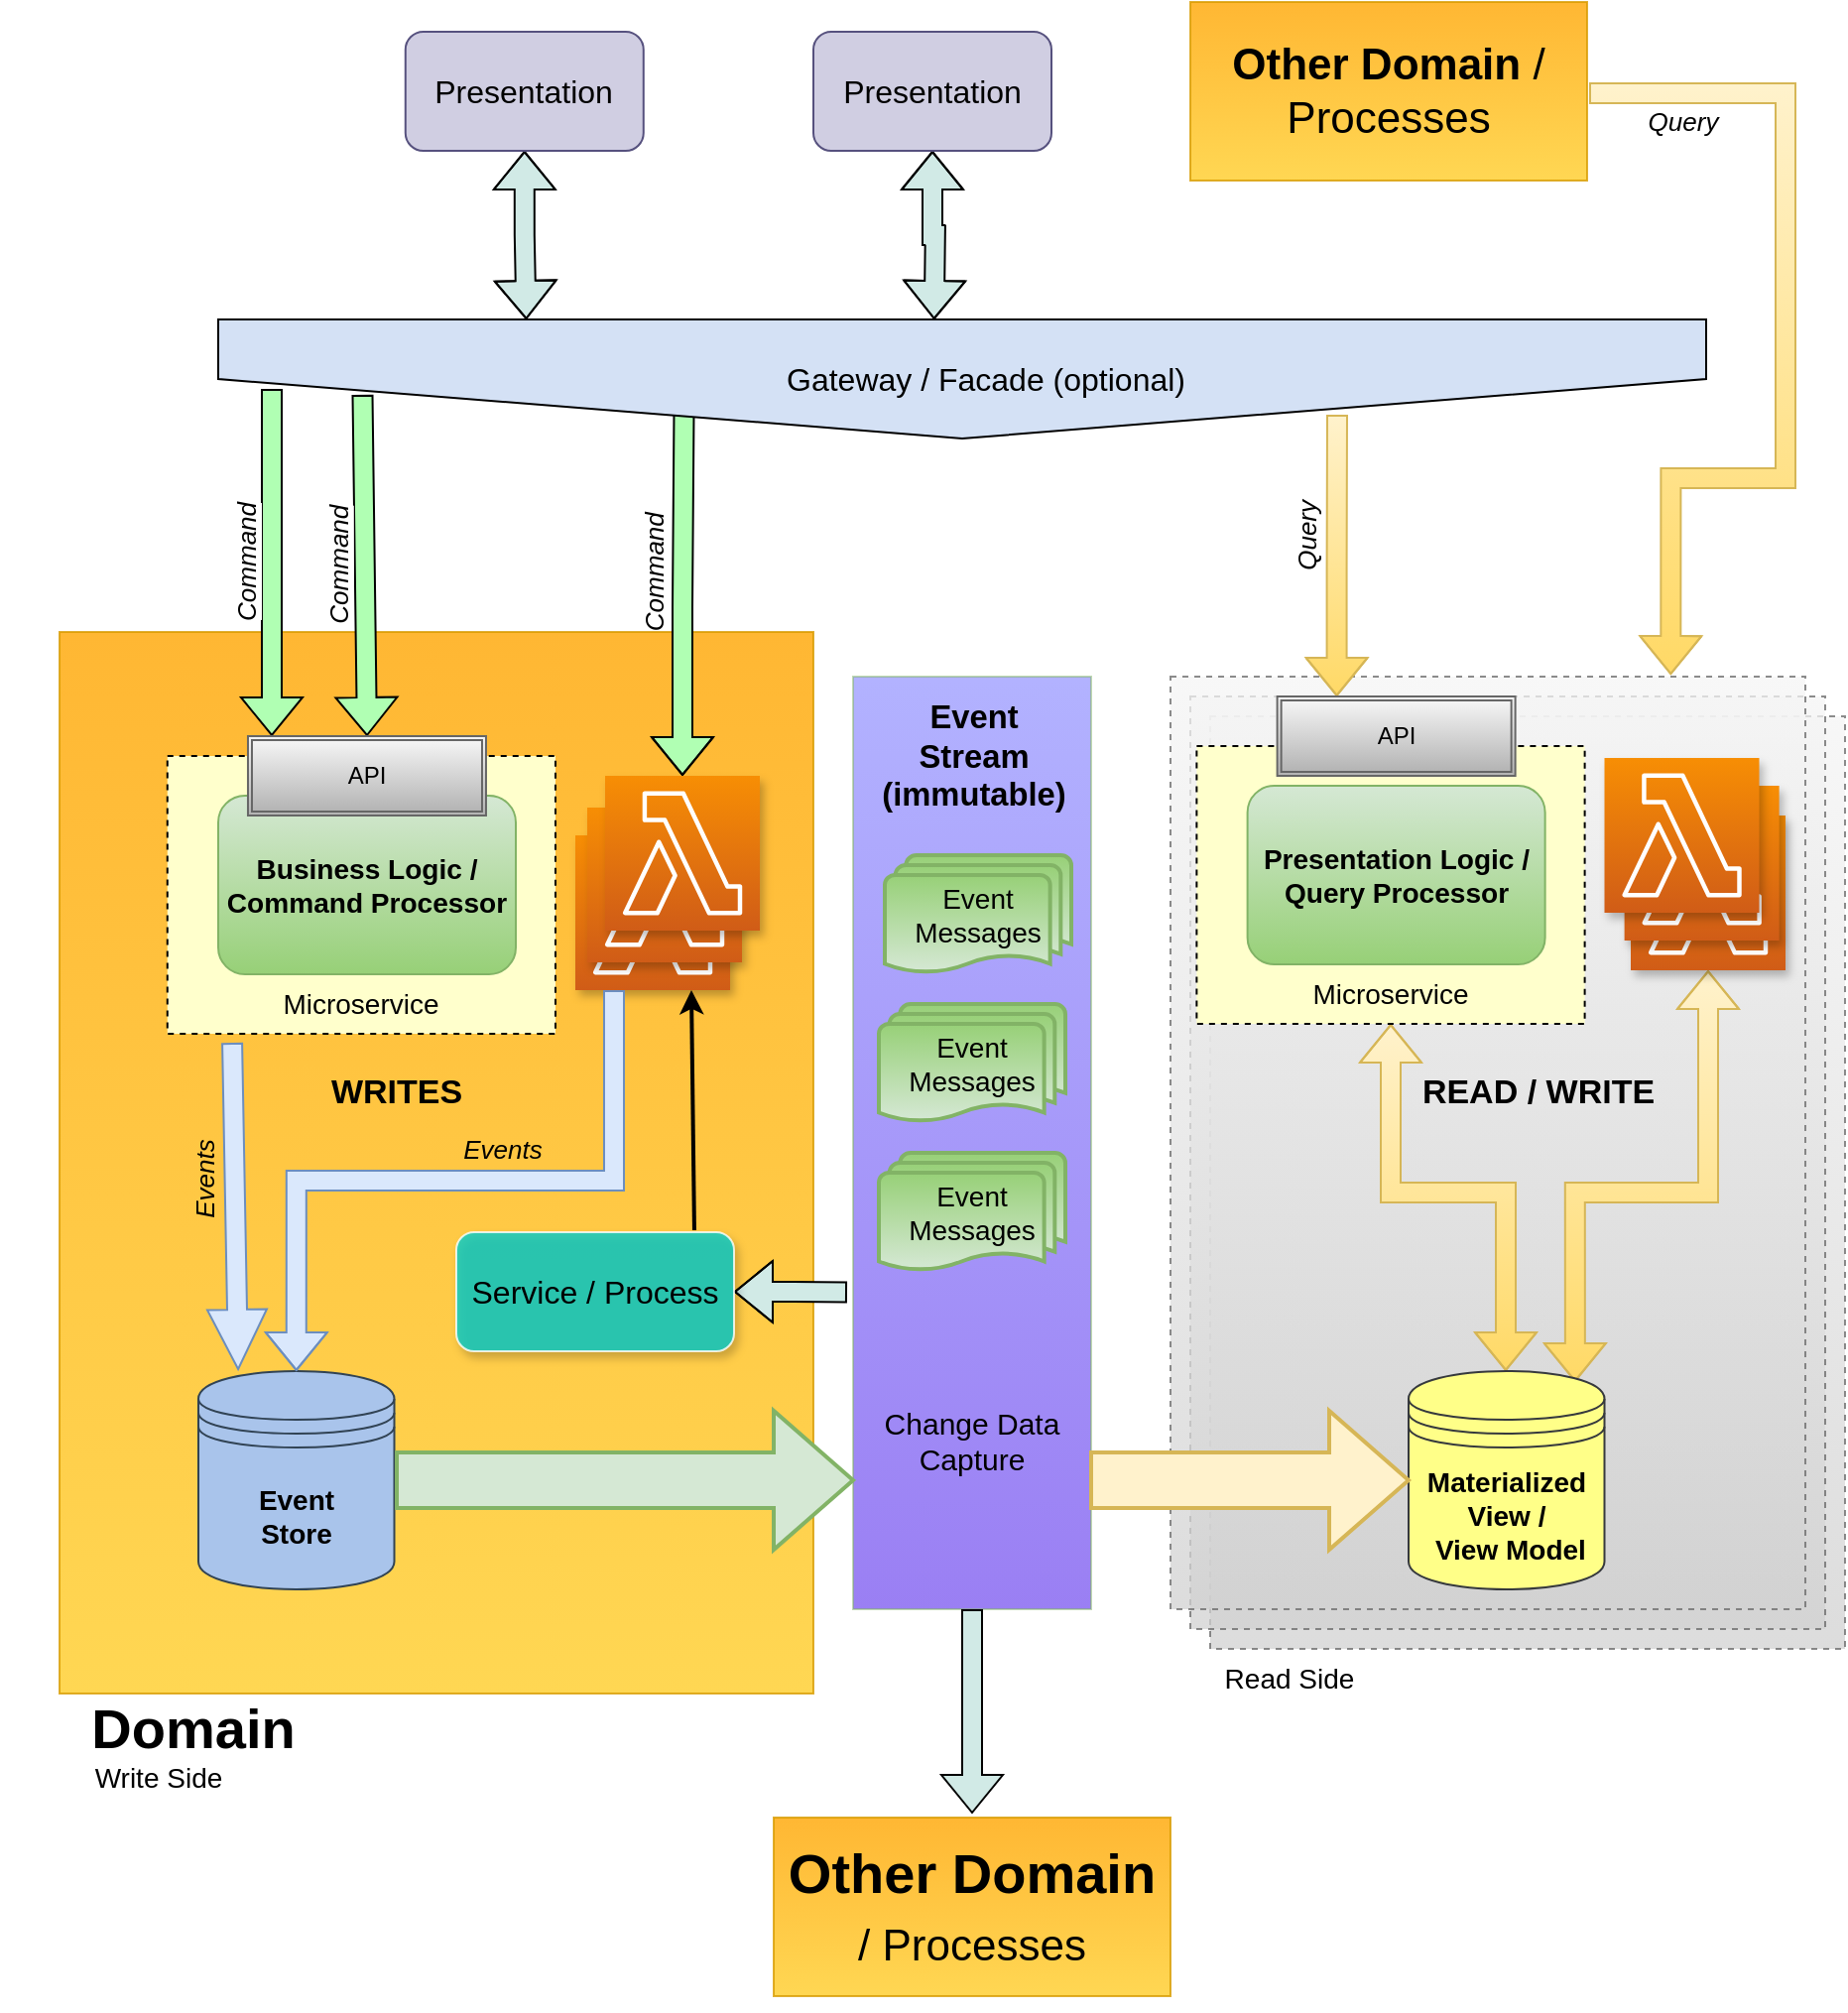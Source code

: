 <mxfile version="17.4.0" type="github"><diagram id="BPlh5tL3TJuPudJBYMau" name="Page-1"><mxGraphModel dx="2649" dy="992" grid="1" gridSize="10" guides="1" tooltips="1" connect="1" arrows="1" fold="1" page="1" pageScale="1" pageWidth="850" pageHeight="1100" math="0" shadow="0"><root><mxCell id="0"/><mxCell id="1" parent="0"/><mxCell id="DVzreGYajD2VOguoqS5g-79" value="" style="verticalLabelPosition=bottom;verticalAlign=top;html=1;shape=mxgraph.basic.rect;fillColor2=none;strokeWidth=1;size=20;indent=5;labelBackgroundColor=none;fontFamily=Helvetica;fontSize=15;fillColor=#ffcd28;gradientColor=#ffa500;gradientDirection=north;strokeColor=#d79b00;opacity=80;" vertex="1" parent="1"><mxGeometry x="-30" y="447.5" width="380" height="535" as="geometry"/></mxCell><mxCell id="DVzreGYajD2VOguoqS5g-86" value="" style="sketch=0;points=[[0,0,0],[0.25,0,0],[0.5,0,0],[0.75,0,0],[1,0,0],[0,1,0],[0.25,1,0],[0.5,1,0],[0.75,1,0],[1,1,0],[0,0.25,0],[0,0.5,0],[0,0.75,0],[1,0.25,0],[1,0.5,0],[1,0.75,0]];outlineConnect=0;fontColor=#232F3E;gradientColor=#F78E04;gradientDirection=north;fillColor=#D05C17;strokeColor=#FFFFFF;dashed=0;verticalLabelPosition=bottom;verticalAlign=top;align=center;html=1;fontSize=12;fontStyle=0;aspect=fixed;shape=mxgraph.aws4.resourceIcon;resIcon=mxgraph.aws4.lambda;shadow=1;" vertex="1" parent="1"><mxGeometry x="230" y="550" width="78" height="78" as="geometry"/></mxCell><mxCell id="DVzreGYajD2VOguoqS5g-92" value="" style="rounded=0;whiteSpace=wrap;html=1;dashed=1;fontFamily=Helvetica;fontSize=14;fillColor=#f5f5f5;strokeColor=#666666;gradientColor=#D1D1D1;opacity=75;" vertex="1" parent="1"><mxGeometry x="550" y="490" width="320" height="470" as="geometry"/></mxCell><mxCell id="DVzreGYajD2VOguoqS5g-59" value="" style="rounded=0;whiteSpace=wrap;html=1;dashed=1;fontFamily=Helvetica;fontSize=14;fontColor=#000000;fillColor=#FFFFCC;" vertex="1" parent="1"><mxGeometry x="24.38" y="510" width="195.62" height="140" as="geometry"/></mxCell><mxCell id="DVzreGYajD2VOguoqS5g-6" style="edgeStyle=orthogonalEdgeStyle;rounded=0;orthogonalLoop=1;jettySize=auto;html=1;entryX=0.203;entryY=-0.009;entryDx=0;entryDy=0;shape=arrow;exitX=0.167;exitY=1.167;exitDx=0;exitDy=0;fillColor=#dae8fc;strokeColor=#6c8ebf;exitPerimeter=0;entryPerimeter=0;" edge="1" parent="1" source="DVzreGYajD2VOguoqS5g-60" target="DVzreGYajD2VOguoqS5g-4"><mxGeometry relative="1" as="geometry"><mxPoint x="125" y="650" as="sourcePoint"/></mxGeometry></mxCell><mxCell id="DVzreGYajD2VOguoqS5g-8" value="Events" style="edgeLabel;html=1;align=center;verticalAlign=middle;resizable=0;points=[];horizontal=0;fontSize=13;fontStyle=2;labelBackgroundColor=none;" vertex="1" connectable="0" parent="DVzreGYajD2VOguoqS5g-6"><mxGeometry x="-0.013" y="2" relative="1" as="geometry"><mxPoint x="-17" y="-9" as="offset"/></mxGeometry></mxCell><mxCell id="DVzreGYajD2VOguoqS5g-1" value="&lt;h3&gt;Business Logic / Command Processor&lt;/h3&gt;" style="rounded=1;whiteSpace=wrap;html=1;fillColor=#d5e8d4;strokeColor=#82b366;gradientColor=#97d077;" vertex="1" parent="1"><mxGeometry x="50" y="530" width="150" height="90" as="geometry"/></mxCell><mxCell id="DVzreGYajD2VOguoqS5g-100" style="edgeStyle=orthogonalEdgeStyle;shape=flexArrow;rounded=0;sketch=0;orthogonalLoop=1;jettySize=auto;html=1;entryX=0.207;entryY=0;entryDx=0;entryDy=0;entryPerimeter=0;shadow=0;fontFamily=Helvetica;fontSize=16;fontColor=#000000;startArrow=block;startFill=0;endArrow=block;endFill=0;fillColor=#D1EAE6;elbow=vertical;exitX=0.5;exitY=1;exitDx=0;exitDy=0;" edge="1" parent="1" source="DVzreGYajD2VOguoqS5g-3" target="DVzreGYajD2VOguoqS5g-43"><mxGeometry relative="1" as="geometry"/></mxCell><mxCell id="DVzreGYajD2VOguoqS5g-3" value="Presentation" style="rounded=1;whiteSpace=wrap;html=1;fillColor=#d0cee2;strokeColor=#56517e;fontSize=16;fontStyle=0" vertex="1" parent="1"><mxGeometry x="144.38" y="145" width="120" height="60" as="geometry"/></mxCell><mxCell id="DVzreGYajD2VOguoqS5g-4" value="&lt;h3&gt;&lt;font color=&quot;#000000&quot; style=&quot;font-size: 14px&quot;&gt;Event&lt;br&gt;&lt;/font&gt;&lt;font color=&quot;#000000&quot; style=&quot;font-size: 14px&quot;&gt;Store&lt;/font&gt;&lt;/h3&gt;" style="shape=datastore;whiteSpace=wrap;html=1;fillColor=#A9C4EB;fontColor=#ffffff;strokeColor=#314354;" vertex="1" parent="1"><mxGeometry x="40.0" y="820" width="98.75" height="110" as="geometry"/></mxCell><mxCell id="DVzreGYajD2VOguoqS5g-37" value="" style="endArrow=classic;html=1;rounded=0;exitX=0.036;exitY=0.583;exitDx=0;exitDy=0;exitPerimeter=0;shape=flexArrow;entryX=0.1;entryY=0;entryDx=0;entryDy=0;entryPerimeter=0;fillColor=#B0FFB3;" edge="1" parent="1" source="DVzreGYajD2VOguoqS5g-43" target="DVzreGYajD2VOguoqS5g-42"><mxGeometry relative="1" as="geometry"><mxPoint x="142.43" y="332" as="sourcePoint"/><mxPoint x="142" y="500" as="targetPoint"/></mxGeometry></mxCell><mxCell id="DVzreGYajD2VOguoqS5g-38" value="Command" style="edgeLabel;resizable=0;html=1;align=center;verticalAlign=middle;labelPosition=center;verticalLabelPosition=middle;horizontal=0;fontSize=13;fontStyle=2" connectable="0" vertex="1" parent="DVzreGYajD2VOguoqS5g-37"><mxGeometry relative="1" as="geometry"><mxPoint x="-13" as="offset"/></mxGeometry></mxCell><mxCell id="DVzreGYajD2VOguoqS5g-39" value="" style="endArrow=classic;html=1;rounded=0;shape=flexArrow;entryX=0.5;entryY=0;entryDx=0;entryDy=0;exitX=0.097;exitY=0.633;exitDx=0;exitDy=0;exitPerimeter=0;fillColor=#B0FFB3;" edge="1" parent="1" source="DVzreGYajD2VOguoqS5g-43" target="DVzreGYajD2VOguoqS5g-42"><mxGeometry relative="1" as="geometry"><mxPoint x="120" y="290" as="sourcePoint"/><mxPoint x="124.69" y="485.98" as="targetPoint"/></mxGeometry></mxCell><mxCell id="DVzreGYajD2VOguoqS5g-40" value="Command" style="edgeLabel;resizable=0;html=1;align=center;verticalAlign=middle;labelPosition=center;verticalLabelPosition=middle;horizontal=0;fontSize=13;fontStyle=2" connectable="0" vertex="1" parent="DVzreGYajD2VOguoqS5g-39"><mxGeometry relative="1" as="geometry"><mxPoint x="-14" as="offset"/></mxGeometry></mxCell><mxCell id="DVzreGYajD2VOguoqS5g-42" value="API" style="shape=ext;double=1;rounded=0;whiteSpace=wrap;html=1;fillColor=#f5f5f5;strokeColor=#666666;gradientColor=#b3b3b3;" vertex="1" parent="1"><mxGeometry x="64.99" y="500" width="120" height="40" as="geometry"/></mxCell><mxCell id="DVzreGYajD2VOguoqS5g-47" style="edgeStyle=orthogonalEdgeStyle;shape=flexArrow;rounded=0;sketch=0;orthogonalLoop=1;jettySize=auto;html=1;entryX=0.313;entryY=0.783;entryDx=0;entryDy=0;entryPerimeter=0;shadow=0;startArrow=block;endArrow=none;endFill=0;elbow=vertical;endSize=6;fillColor=#B0FFB3;" edge="1" parent="1" source="DVzreGYajD2VOguoqS5g-87" target="DVzreGYajD2VOguoqS5g-43"><mxGeometry relative="1" as="geometry"><mxPoint x="279.25" y="308" as="targetPoint"/></mxGeometry></mxCell><mxCell id="DVzreGYajD2VOguoqS5g-48" value="Command" style="edgeLabel;html=1;align=center;verticalAlign=middle;resizable=0;points=[];horizontal=0;fontSize=13;fontStyle=2" vertex="1" connectable="0" parent="DVzreGYajD2VOguoqS5g-47"><mxGeometry x="0.056" y="-1" relative="1" as="geometry"><mxPoint x="-17" y="-6" as="offset"/></mxGeometry></mxCell><mxCell id="DVzreGYajD2VOguoqS5g-50" style="edgeStyle=orthogonalEdgeStyle;shape=flexArrow;rounded=0;sketch=0;orthogonalLoop=1;jettySize=auto;html=1;entryX=0.5;entryY=0;entryDx=0;entryDy=0;shadow=0;startArrow=none;endArrow=block;endFill=0;elbow=vertical;exitX=0.25;exitY=1;exitDx=0;exitDy=0;exitPerimeter=0;startFill=0;fillColor=#dae8fc;strokeColor=#6c8ebf;" edge="1" parent="1" source="DVzreGYajD2VOguoqS5g-86" target="DVzreGYajD2VOguoqS5g-4"><mxGeometry relative="1" as="geometry"/></mxCell><mxCell id="DVzreGYajD2VOguoqS5g-53" value="Events" style="edgeLabel;html=1;align=center;verticalAlign=middle;resizable=0;points=[];horizontal=1;fontSize=13;fontStyle=2;labelBackgroundColor=none;" vertex="1" connectable="0" parent="DVzreGYajD2VOguoqS5g-50"><mxGeometry x="-0.413" relative="1" as="geometry"><mxPoint x="-49" y="-16" as="offset"/></mxGeometry></mxCell><mxCell id="DVzreGYajD2VOguoqS5g-45" value="" style="sketch=0;points=[[0,0,0],[0.25,0,0],[0.5,0,0],[0.75,0,0],[1,0,0],[0,1,0],[0.25,1,0],[0.5,1,0],[0.75,1,0],[1,1,0],[0,0.25,0],[0,0.5,0],[0,0.75,0],[1,0.25,0],[1,0.5,0],[1,0.75,0]];outlineConnect=0;fontColor=#232F3E;gradientColor=#F78E04;gradientDirection=north;fillColor=#D05C17;strokeColor=#ffffff;dashed=0;verticalLabelPosition=bottom;verticalAlign=top;align=center;html=1;fontSize=12;fontStyle=0;aspect=fixed;shape=mxgraph.aws4.resourceIcon;resIcon=mxgraph.aws4.lambda;shadow=1;" vertex="1" parent="1"><mxGeometry x="236" y="536" width="78" height="78" as="geometry"/></mxCell><mxCell id="DVzreGYajD2VOguoqS5g-52" value="" style="group" vertex="1" connectable="0" parent="1"><mxGeometry x="50" y="290" width="750" height="60" as="geometry"/></mxCell><mxCell id="DVzreGYajD2VOguoqS5g-43" value="" style="verticalLabelPosition=bottom;verticalAlign=top;html=1;shape=offPageConnector;rounded=0;size=0.5;fillColor=#D4E1F5;" vertex="1" parent="DVzreGYajD2VOguoqS5g-52"><mxGeometry width="750.0" height="60" as="geometry"/></mxCell><mxCell id="DVzreGYajD2VOguoqS5g-51" value="&lt;font style=&quot;font-size: 16px&quot;&gt;Gateway / Facade (optional)&lt;/font&gt;" style="text;html=1;strokeColor=none;fillColor=none;align=center;verticalAlign=middle;whiteSpace=wrap;rounded=0;" vertex="1" parent="DVzreGYajD2VOguoqS5g-52"><mxGeometry x="282.5" y="15" width="207.5" height="30" as="geometry"/></mxCell><mxCell id="DVzreGYajD2VOguoqS5g-55" value="" style="rounded=0;whiteSpace=wrap;html=1;fillColor=#3600E8;gradientColor=#6666FF;strokeColor=#82b366;gradientDirection=north;opacity=50;" vertex="1" parent="1"><mxGeometry x="370" y="470" width="120" height="470" as="geometry"/></mxCell><mxCell id="DVzreGYajD2VOguoqS5g-54" value="&lt;b&gt;&lt;font style=&quot;font-size: 17px&quot; face=&quot;Helvetica&quot;&gt;WRITES&lt;/font&gt;&lt;/b&gt;" style="text;html=1;strokeColor=none;fillColor=none;align=center;verticalAlign=middle;whiteSpace=wrap;rounded=0;fontFamily=Tahoma;" vertex="1" parent="1"><mxGeometry x="110" y="665" width="60" height="30" as="geometry"/></mxCell><mxCell id="DVzreGYajD2VOguoqS5g-57" value="" style="verticalLabelPosition=bottom;verticalAlign=top;html=1;strokeWidth=2;shape=mxgraph.arrows2.arrow;dy=0.6;dx=40;notch=0;fillColor=#d5e8d4;strokeColor=#82b366;" vertex="1" parent="1"><mxGeometry x="140" y="840" width="230" height="70" as="geometry"/></mxCell><mxCell id="DVzreGYajD2VOguoqS5g-60" value="Microservice" style="text;html=1;strokeColor=none;fillColor=none;align=center;verticalAlign=middle;whiteSpace=wrap;rounded=0;dashed=1;fontFamily=Helvetica;fontSize=14;fontColor=#000000;" vertex="1" parent="1"><mxGeometry x="24.38" y="620" width="195.62" height="30" as="geometry"/></mxCell><mxCell id="DVzreGYajD2VOguoqS5g-63" value="Write Side" style="text;html=1;strokeColor=none;fillColor=none;align=center;verticalAlign=middle;whiteSpace=wrap;rounded=0;dashed=1;fontFamily=Helvetica;fontSize=14;fontColor=#000000;" vertex="1" parent="1"><mxGeometry x="-60" y="1010" width="160" height="30" as="geometry"/></mxCell><mxCell id="DVzreGYajD2VOguoqS5g-56" value="&lt;font style=&quot;font-size: 15px&quot;&gt;Change Data Capture&lt;/font&gt;" style="text;html=1;strokeColor=none;fillColor=none;align=center;verticalAlign=middle;whiteSpace=wrap;rounded=0;" vertex="1" parent="1"><mxGeometry x="380" y="840" width="100" height="30" as="geometry"/></mxCell><mxCell id="DVzreGYajD2VOguoqS5g-66" value="Event&lt;br&gt;Messages" style="strokeWidth=2;html=1;shape=mxgraph.flowchart.multi-document;whiteSpace=wrap;labelBackgroundColor=none;fontFamily=Helvetica;fontSize=14;fillColor=#d5e8d4;gradientColor=#97d077;gradientDirection=north;strokeColor=#82b366;" vertex="1" parent="1"><mxGeometry x="386" y="560" width="94" height="60" as="geometry"/></mxCell><mxCell id="DVzreGYajD2VOguoqS5g-67" value="Event&lt;br&gt;Messages" style="strokeWidth=2;html=1;shape=mxgraph.flowchart.multi-document;whiteSpace=wrap;labelBackgroundColor=none;fontFamily=Helvetica;fontSize=14;fillColor=#d5e8d4;gradientColor=#97d077;gradientDirection=north;strokeColor=#82b366;" vertex="1" parent="1"><mxGeometry x="383" y="635" width="94" height="60" as="geometry"/></mxCell><mxCell id="DVzreGYajD2VOguoqS5g-68" value="Event&lt;br&gt;Messages" style="strokeWidth=2;html=1;shape=mxgraph.flowchart.multi-document;whiteSpace=wrap;labelBackgroundColor=none;fontFamily=Helvetica;fontSize=14;fillColor=#d5e8d4;gradientColor=#97d077;gradientDirection=north;strokeColor=#82b366;" vertex="1" parent="1"><mxGeometry x="383" y="710" width="94" height="60" as="geometry"/></mxCell><mxCell id="DVzreGYajD2VOguoqS5g-91" value="" style="rounded=0;whiteSpace=wrap;html=1;dashed=1;fontFamily=Helvetica;fontSize=14;fillColor=#f5f5f5;strokeColor=#666666;gradientColor=#D1D1D1;opacity=75;" vertex="1" parent="1"><mxGeometry x="540" y="480" width="320" height="470" as="geometry"/></mxCell><mxCell id="DVzreGYajD2VOguoqS5g-69" value="" style="rounded=0;whiteSpace=wrap;html=1;dashed=1;fontFamily=Helvetica;fontSize=14;fillColor=#f5f5f5;strokeColor=#666666;gradientColor=#D1D1D1;opacity=75;" vertex="1" parent="1"><mxGeometry x="530" y="470" width="320" height="470" as="geometry"/></mxCell><mxCell id="DVzreGYajD2VOguoqS5g-80" style="edgeStyle=orthogonalEdgeStyle;shape=flexArrow;rounded=0;sketch=0;orthogonalLoop=1;jettySize=auto;html=1;shadow=0;fontFamily=Helvetica;fontSize=14;fontColor=#000000;startArrow=block;startFill=0;endArrow=block;endFill=0;fillColor=#fff2cc;elbow=vertical;gradientColor=#ffd966;strokeColor=#d6b656;" edge="1" parent="1" source="DVzreGYajD2VOguoqS5g-70" target="DVzreGYajD2VOguoqS5g-76"><mxGeometry relative="1" as="geometry"><Array as="points"><mxPoint x="641" y="730"/><mxPoint x="699" y="730"/></Array></mxGeometry></mxCell><mxCell id="DVzreGYajD2VOguoqS5g-70" value="" style="rounded=0;whiteSpace=wrap;html=1;dashed=1;fontFamily=Helvetica;fontSize=14;fontColor=#000000;fillColor=#FFFFCC;" vertex="1" parent="1"><mxGeometry x="543.19" y="505" width="195.62" height="140" as="geometry"/></mxCell><mxCell id="DVzreGYajD2VOguoqS5g-71" value="&lt;h3&gt;Presentation Logic / Query Processor&lt;/h3&gt;" style="rounded=1;whiteSpace=wrap;html=1;fillColor=#d5e8d4;strokeColor=#82b366;gradientColor=#97d077;" vertex="1" parent="1"><mxGeometry x="568.81" y="525" width="150" height="90" as="geometry"/></mxCell><mxCell id="DVzreGYajD2VOguoqS5g-90" style="edgeStyle=orthogonalEdgeStyle;shape=flexArrow;rounded=0;sketch=0;orthogonalLoop=1;jettySize=auto;html=1;exitX=0.5;exitY=1;exitDx=0;exitDy=0;exitPerimeter=0;entryX=0.85;entryY=0.05;entryDx=0;entryDy=0;entryPerimeter=0;shadow=0;fontFamily=Helvetica;fontSize=14;fontColor=#000000;startArrow=block;startFill=0;endArrow=block;endFill=0;fillColor=#fff2cc;elbow=vertical;gradientColor=#ffd966;strokeColor=#d6b656;" edge="1" parent="1" source="DVzreGYajD2VOguoqS5g-72" target="DVzreGYajD2VOguoqS5g-76"><mxGeometry relative="1" as="geometry"><Array as="points"><mxPoint x="801" y="730"/><mxPoint x="734" y="730"/></Array></mxGeometry></mxCell><mxCell id="DVzreGYajD2VOguoqS5g-72" value="" style="sketch=0;points=[[0,0,0],[0.25,0,0],[0.5,0,0],[0.75,0,0],[1,0,0],[0,1,0],[0.25,1,0],[0.5,1,0],[0.75,1,0],[1,1,0],[0,0.25,0],[0,0.5,0],[0,0.75,0],[1,0.25,0],[1,0.5,0],[1,0.75,0]];outlineConnect=0;fontColor=#232F3E;gradientColor=#F78E04;gradientDirection=north;fillColor=#D05C17;strokeColor=#ffffff;dashed=0;verticalLabelPosition=bottom;verticalAlign=top;align=center;html=1;fontSize=12;fontStyle=0;aspect=fixed;shape=mxgraph.aws4.resourceIcon;resIcon=mxgraph.aws4.lambda;shadow=1;" vertex="1" parent="1"><mxGeometry x="762" y="540" width="78" height="78" as="geometry"/></mxCell><mxCell id="DVzreGYajD2VOguoqS5g-73" style="edgeStyle=orthogonalEdgeStyle;shape=flexArrow;rounded=0;sketch=0;orthogonalLoop=1;jettySize=auto;html=1;shadow=0;startArrow=block;endArrow=none;endFill=0;elbow=vertical;endSize=6;exitX=0.25;exitY=0;exitDx=0;exitDy=0;fillColor=#fff2cc;strokeColor=#d6b656;gradientColor=#ffd966;entryX=0.752;entryY=0.8;entryDx=0;entryDy=0;entryPerimeter=0;" edge="1" parent="1" source="DVzreGYajD2VOguoqS5g-104" target="DVzreGYajD2VOguoqS5g-43"><mxGeometry relative="1" as="geometry"><mxPoint x="588.81" y="530" as="sourcePoint"/><mxPoint x="614" y="330" as="targetPoint"/></mxGeometry></mxCell><mxCell id="DVzreGYajD2VOguoqS5g-74" value="Query" style="edgeLabel;html=1;align=center;verticalAlign=middle;resizable=0;points=[];horizontal=0;fontSize=13;fontStyle=2" vertex="1" connectable="0" parent="DVzreGYajD2VOguoqS5g-73"><mxGeometry x="0.056" y="-1" relative="1" as="geometry"><mxPoint x="-17" y="-6" as="offset"/></mxGeometry></mxCell><mxCell id="DVzreGYajD2VOguoqS5g-75" value="Microservice" style="text;html=1;strokeColor=none;fillColor=none;align=center;verticalAlign=middle;whiteSpace=wrap;rounded=0;dashed=1;fontFamily=Helvetica;fontSize=14;fontColor=#000000;" vertex="1" parent="1"><mxGeometry x="543.19" y="615" width="195.62" height="30" as="geometry"/></mxCell><mxCell id="DVzreGYajD2VOguoqS5g-76" value="&lt;font size=&quot;1&quot; color=&quot;#000000&quot;&gt;&lt;b style=&quot;font-size: 14px&quot;&gt;Materialized View /&lt;br&gt;&amp;nbsp;View Model&lt;/b&gt;&lt;/font&gt;" style="shape=datastore;whiteSpace=wrap;html=1;fillColor=#ffff88;strokeColor=#36393d;" vertex="1" parent="1"><mxGeometry x="650" y="820" width="98.75" height="110" as="geometry"/></mxCell><mxCell id="DVzreGYajD2VOguoqS5g-77" value="" style="verticalLabelPosition=bottom;verticalAlign=top;html=1;strokeWidth=2;shape=mxgraph.arrows2.arrow;dy=0.6;dx=40;notch=0;fillColor=#fff2cc;strokeColor=#d6b656;rotation=0;gradientColor=none;" vertex="1" parent="1"><mxGeometry x="490" y="840" width="160" height="70" as="geometry"/></mxCell><mxCell id="DVzreGYajD2VOguoqS5g-78" value="Read Side" style="text;html=1;strokeColor=none;fillColor=none;align=center;verticalAlign=middle;whiteSpace=wrap;rounded=0;dashed=1;fontFamily=Helvetica;fontSize=14;fontColor=#000000;" vertex="1" parent="1"><mxGeometry x="510" y="960" width="160" height="30" as="geometry"/></mxCell><mxCell id="DVzreGYajD2VOguoqS5g-81" value="&lt;b&gt;&lt;font style=&quot;font-size: 17px&quot; face=&quot;Helvetica&quot;&gt;READ / WRITE&lt;/font&gt;&lt;/b&gt;" style="text;html=1;strokeColor=none;fillColor=none;align=center;verticalAlign=middle;whiteSpace=wrap;rounded=0;fontFamily=Tahoma;" vertex="1" parent="1"><mxGeometry x="650" y="665" width="130.63" height="30" as="geometry"/></mxCell><mxCell id="DVzreGYajD2VOguoqS5g-82" value="&lt;h1&gt;Domain&lt;/h1&gt;" style="text;html=1;strokeColor=none;fillColor=none;align=center;verticalAlign=middle;whiteSpace=wrap;rounded=0;labelBackgroundColor=none;fontFamily=Helvetica;fontSize=14;fontColor=#000000;opacity=80;" vertex="1" parent="1"><mxGeometry x="-20" y="980" width="115" height="40" as="geometry"/></mxCell><mxCell id="DVzreGYajD2VOguoqS5g-83" value="&lt;h3&gt;Event Stream (immutable)&lt;/h3&gt;" style="text;html=1;strokeColor=none;fillColor=none;align=center;verticalAlign=middle;whiteSpace=wrap;rounded=0;labelBackgroundColor=none;fontFamily=Helvetica;fontSize=14;fontColor=#000000;opacity=80;" vertex="1" parent="1"><mxGeometry x="400.5" y="495" width="60" height="30" as="geometry"/></mxCell><mxCell id="DVzreGYajD2VOguoqS5g-87" value="" style="sketch=0;points=[[0,0,0],[0.25,0,0],[0.5,0,0],[0.75,0,0],[1,0,0],[0,1,0],[0.25,1,0],[0.5,1,0],[0.75,1,0],[1,1,0],[0,0.25,0],[0,0.5,0],[0,0.75,0],[1,0.25,0],[1,0.5,0],[1,0.75,0]];outlineConnect=0;fontColor=#232F3E;gradientColor=#F78E04;gradientDirection=north;fillColor=#D05C17;strokeColor=#ffffff;dashed=0;verticalLabelPosition=bottom;verticalAlign=top;align=center;html=1;fontSize=12;fontStyle=0;aspect=fixed;shape=mxgraph.aws4.resourceIcon;resIcon=mxgraph.aws4.lambda;shadow=1;" vertex="1" parent="1"><mxGeometry x="245" y="520" width="78" height="78" as="geometry"/></mxCell><mxCell id="DVzreGYajD2VOguoqS5g-88" value="" style="sketch=0;points=[[0,0,0],[0.25,0,0],[0.5,0,0],[0.75,0,0],[1,0,0],[0,1,0],[0.25,1,0],[0.5,1,0],[0.75,1,0],[1,1,0],[0,0.25,0],[0,0.5,0],[0,0.75,0],[1,0.25,0],[1,0.5,0],[1,0.75,0]];outlineConnect=0;fontColor=#232F3E;gradientColor=#F78E04;gradientDirection=north;fillColor=#D05C17;strokeColor=#ffffff;dashed=0;verticalLabelPosition=bottom;verticalAlign=top;align=center;html=1;fontSize=12;fontStyle=0;aspect=fixed;shape=mxgraph.aws4.resourceIcon;resIcon=mxgraph.aws4.lambda;shadow=1;" vertex="1" parent="1"><mxGeometry x="758.81" y="525" width="78" height="78" as="geometry"/></mxCell><mxCell id="DVzreGYajD2VOguoqS5g-89" value="" style="sketch=0;points=[[0,0,0],[0.25,0,0],[0.5,0,0],[0.75,0,0],[1,0,0],[0,1,0],[0.25,1,0],[0.5,1,0],[0.75,1,0],[1,1,0],[0,0.25,0],[0,0.5,0],[0,0.75,0],[1,0.25,0],[1,0.5,0],[1,0.75,0]];outlineConnect=0;fontColor=#232F3E;gradientColor=#F78E04;gradientDirection=north;fillColor=#D05C17;strokeColor=#ffffff;dashed=0;verticalLabelPosition=bottom;verticalAlign=top;align=center;html=1;fontSize=12;fontStyle=0;aspect=fixed;shape=mxgraph.aws4.resourceIcon;resIcon=mxgraph.aws4.lambda;shadow=1;" vertex="1" parent="1"><mxGeometry x="748.75" y="511" width="78" height="78" as="geometry"/></mxCell><mxCell id="DVzreGYajD2VOguoqS5g-95" style="edgeStyle=orthogonalEdgeStyle;shape=flexArrow;rounded=0;sketch=0;orthogonalLoop=1;jettySize=auto;html=1;shadow=0;fontFamily=Helvetica;fontSize=14;fontColor=#000000;startArrow=block;startFill=0;endArrow=none;endFill=0;fillColor=#D1EAE6;elbow=vertical;exitX=0.5;exitY=-0.022;exitDx=0;exitDy=0;exitPerimeter=0;" edge="1" parent="1" source="DVzreGYajD2VOguoqS5g-93" target="DVzreGYajD2VOguoqS5g-55"><mxGeometry relative="1" as="geometry"><mxPoint x="510" y="1020" as="sourcePoint"/></mxGeometry></mxCell><mxCell id="DVzreGYajD2VOguoqS5g-96" value="" style="group" vertex="1" connectable="0" parent="1"><mxGeometry x="330" y="1045" width="200" height="90" as="geometry"/></mxCell><mxCell id="DVzreGYajD2VOguoqS5g-93" value="" style="verticalLabelPosition=bottom;verticalAlign=top;html=1;shape=mxgraph.basic.rect;fillColor2=none;strokeWidth=1;size=20;indent=5;labelBackgroundColor=none;fontFamily=Helvetica;fontSize=15;fillColor=#ffcd28;gradientColor=#ffa500;gradientDirection=north;strokeColor=#d79b00;opacity=80;" vertex="1" parent="DVzreGYajD2VOguoqS5g-96"><mxGeometry width="200" height="90" as="geometry"/></mxCell><mxCell id="DVzreGYajD2VOguoqS5g-94" value="&lt;h1&gt;Other Domain &lt;span style=&quot;font-weight: normal&quot;&gt;&lt;font style=&quot;font-size: 22px&quot;&gt;/ Processes&lt;/font&gt;&lt;/span&gt;&lt;/h1&gt;" style="text;html=1;strokeColor=none;fillColor=none;align=center;verticalAlign=middle;whiteSpace=wrap;rounded=0;labelBackgroundColor=none;fontFamily=Helvetica;fontSize=14;fontColor=#000000;opacity=80;" vertex="1" parent="DVzreGYajD2VOguoqS5g-96"><mxGeometry y="10" width="200" height="70" as="geometry"/></mxCell><mxCell id="DVzreGYajD2VOguoqS5g-97" value="" style="group" vertex="1" connectable="0" parent="1"><mxGeometry x="540" y="130" width="200" height="90" as="geometry"/></mxCell><mxCell id="DVzreGYajD2VOguoqS5g-98" value="" style="verticalLabelPosition=bottom;verticalAlign=top;html=1;shape=mxgraph.basic.rect;fillColor2=none;strokeWidth=1;size=20;indent=5;labelBackgroundColor=none;fontFamily=Helvetica;fontSize=15;fillColor=#ffcd28;gradientColor=#ffa500;gradientDirection=north;strokeColor=#d79b00;opacity=80;" vertex="1" parent="DVzreGYajD2VOguoqS5g-97"><mxGeometry width="200" height="90" as="geometry"/></mxCell><mxCell id="DVzreGYajD2VOguoqS5g-99" value="&lt;h1 style=&quot;font-size: 22px&quot;&gt;Other Domain &lt;span style=&quot;font-weight: normal&quot;&gt;/&lt;/span&gt; &lt;font style=&quot;font-size: 22px ; font-weight: normal&quot;&gt;Processes&lt;/font&gt;&lt;/h1&gt;" style="text;html=1;strokeColor=none;fillColor=none;align=center;verticalAlign=middle;whiteSpace=wrap;rounded=0;labelBackgroundColor=none;fontFamily=Helvetica;fontSize=14;fontColor=#000000;opacity=80;" vertex="1" parent="DVzreGYajD2VOguoqS5g-97"><mxGeometry y="10" width="200" height="70" as="geometry"/></mxCell><mxCell id="DVzreGYajD2VOguoqS5g-101" style="edgeStyle=orthogonalEdgeStyle;shape=flexArrow;rounded=0;sketch=0;orthogonalLoop=1;jettySize=auto;html=1;entryX=0.788;entryY=-0.002;entryDx=0;entryDy=0;entryPerimeter=0;shadow=0;fontFamily=Helvetica;fontSize=16;fontColor=#000000;startArrow=none;startFill=0;endArrow=block;endFill=0;fillColor=#fff2cc;elbow=vertical;exitX=1.005;exitY=0.511;exitDx=0;exitDy=0;exitPerimeter=0;gradientColor=#ffd966;strokeColor=#d6b656;" edge="1" parent="1" source="DVzreGYajD2VOguoqS5g-98" target="DVzreGYajD2VOguoqS5g-69"><mxGeometry relative="1" as="geometry"><Array as="points"><mxPoint x="840" y="176"/><mxPoint x="840" y="370"/><mxPoint x="782" y="370"/></Array></mxGeometry></mxCell><mxCell id="DVzreGYajD2VOguoqS5g-103" value="Query" style="edgeLabel;html=1;align=center;verticalAlign=middle;resizable=0;points=[];horizontal=1;fontSize=13;fontStyle=2" vertex="1" connectable="0" parent="1"><mxGeometry x="787.748" y="190.002" as="geometry"/></mxCell><mxCell id="DVzreGYajD2VOguoqS5g-104" value="API" style="shape=ext;double=1;rounded=0;whiteSpace=wrap;html=1;fillColor=#f5f5f5;strokeColor=#666666;gradientColor=#b3b3b3;" vertex="1" parent="1"><mxGeometry x="583.81" y="480" width="120" height="40" as="geometry"/></mxCell><mxCell id="DVzreGYajD2VOguoqS5g-106" style="edgeStyle=orthogonalEdgeStyle;shape=flexArrow;rounded=0;sketch=0;orthogonalLoop=1;jettySize=auto;html=1;entryX=-0.025;entryY=0.66;entryDx=0;entryDy=0;entryPerimeter=0;shadow=0;fontFamily=Helvetica;fontSize=16;fontColor=#000000;startArrow=block;startFill=0;endArrow=none;endFill=0;fillColor=#D1EAE6;elbow=vertical;" edge="1" parent="1" source="DVzreGYajD2VOguoqS5g-105" target="DVzreGYajD2VOguoqS5g-55"><mxGeometry relative="1" as="geometry"/></mxCell><mxCell id="DVzreGYajD2VOguoqS5g-107" style="rounded=0;sketch=0;orthogonalLoop=1;jettySize=auto;html=1;exitX=0.857;exitY=-0.017;exitDx=0;exitDy=0;entryX=0.75;entryY=1;entryDx=0;entryDy=0;entryPerimeter=0;shadow=0;fontFamily=Helvetica;fontSize=16;fontColor=#000000;startArrow=none;startFill=0;endArrow=classic;endFill=1;fillColor=#D1EAE6;elbow=vertical;strokeWidth=2;exitPerimeter=0;" edge="1" parent="1" source="DVzreGYajD2VOguoqS5g-105" target="DVzreGYajD2VOguoqS5g-86"><mxGeometry relative="1" as="geometry"/></mxCell><mxCell id="DVzreGYajD2VOguoqS5g-105" value="Service / Process" style="rounded=1;whiteSpace=wrap;html=1;shadow=1;labelBackgroundColor=none;sketch=0;fontFamily=Helvetica;fontSize=16;fontColor=#000000;strokeColor=#FFFFFF;fillColor=#00CCCC;gradientColor=none;gradientDirection=north;opacity=80;" vertex="1" parent="1"><mxGeometry x="170" y="750" width="140" height="60" as="geometry"/></mxCell><mxCell id="DVzreGYajD2VOguoqS5g-108" style="edgeStyle=orthogonalEdgeStyle;shape=flexArrow;rounded=0;sketch=0;orthogonalLoop=1;jettySize=auto;html=1;entryX=0.207;entryY=0;entryDx=0;entryDy=0;entryPerimeter=0;shadow=0;fontFamily=Helvetica;fontSize=16;fontColor=#000000;startArrow=block;startFill=0;endArrow=block;endFill=0;fillColor=#D1EAE6;elbow=vertical;exitX=0.5;exitY=1;exitDx=0;exitDy=0;" edge="1" parent="1" source="DVzreGYajD2VOguoqS5g-109"><mxGeometry relative="1" as="geometry"><mxPoint x="410.87" y="290" as="targetPoint"/></mxGeometry></mxCell><mxCell id="DVzreGYajD2VOguoqS5g-109" value="Presentation" style="rounded=1;whiteSpace=wrap;html=1;fillColor=#d0cee2;strokeColor=#56517e;fontSize=16;fontStyle=0" vertex="1" parent="1"><mxGeometry x="350" y="145" width="120" height="60" as="geometry"/></mxCell></root></mxGraphModel></diagram></mxfile>